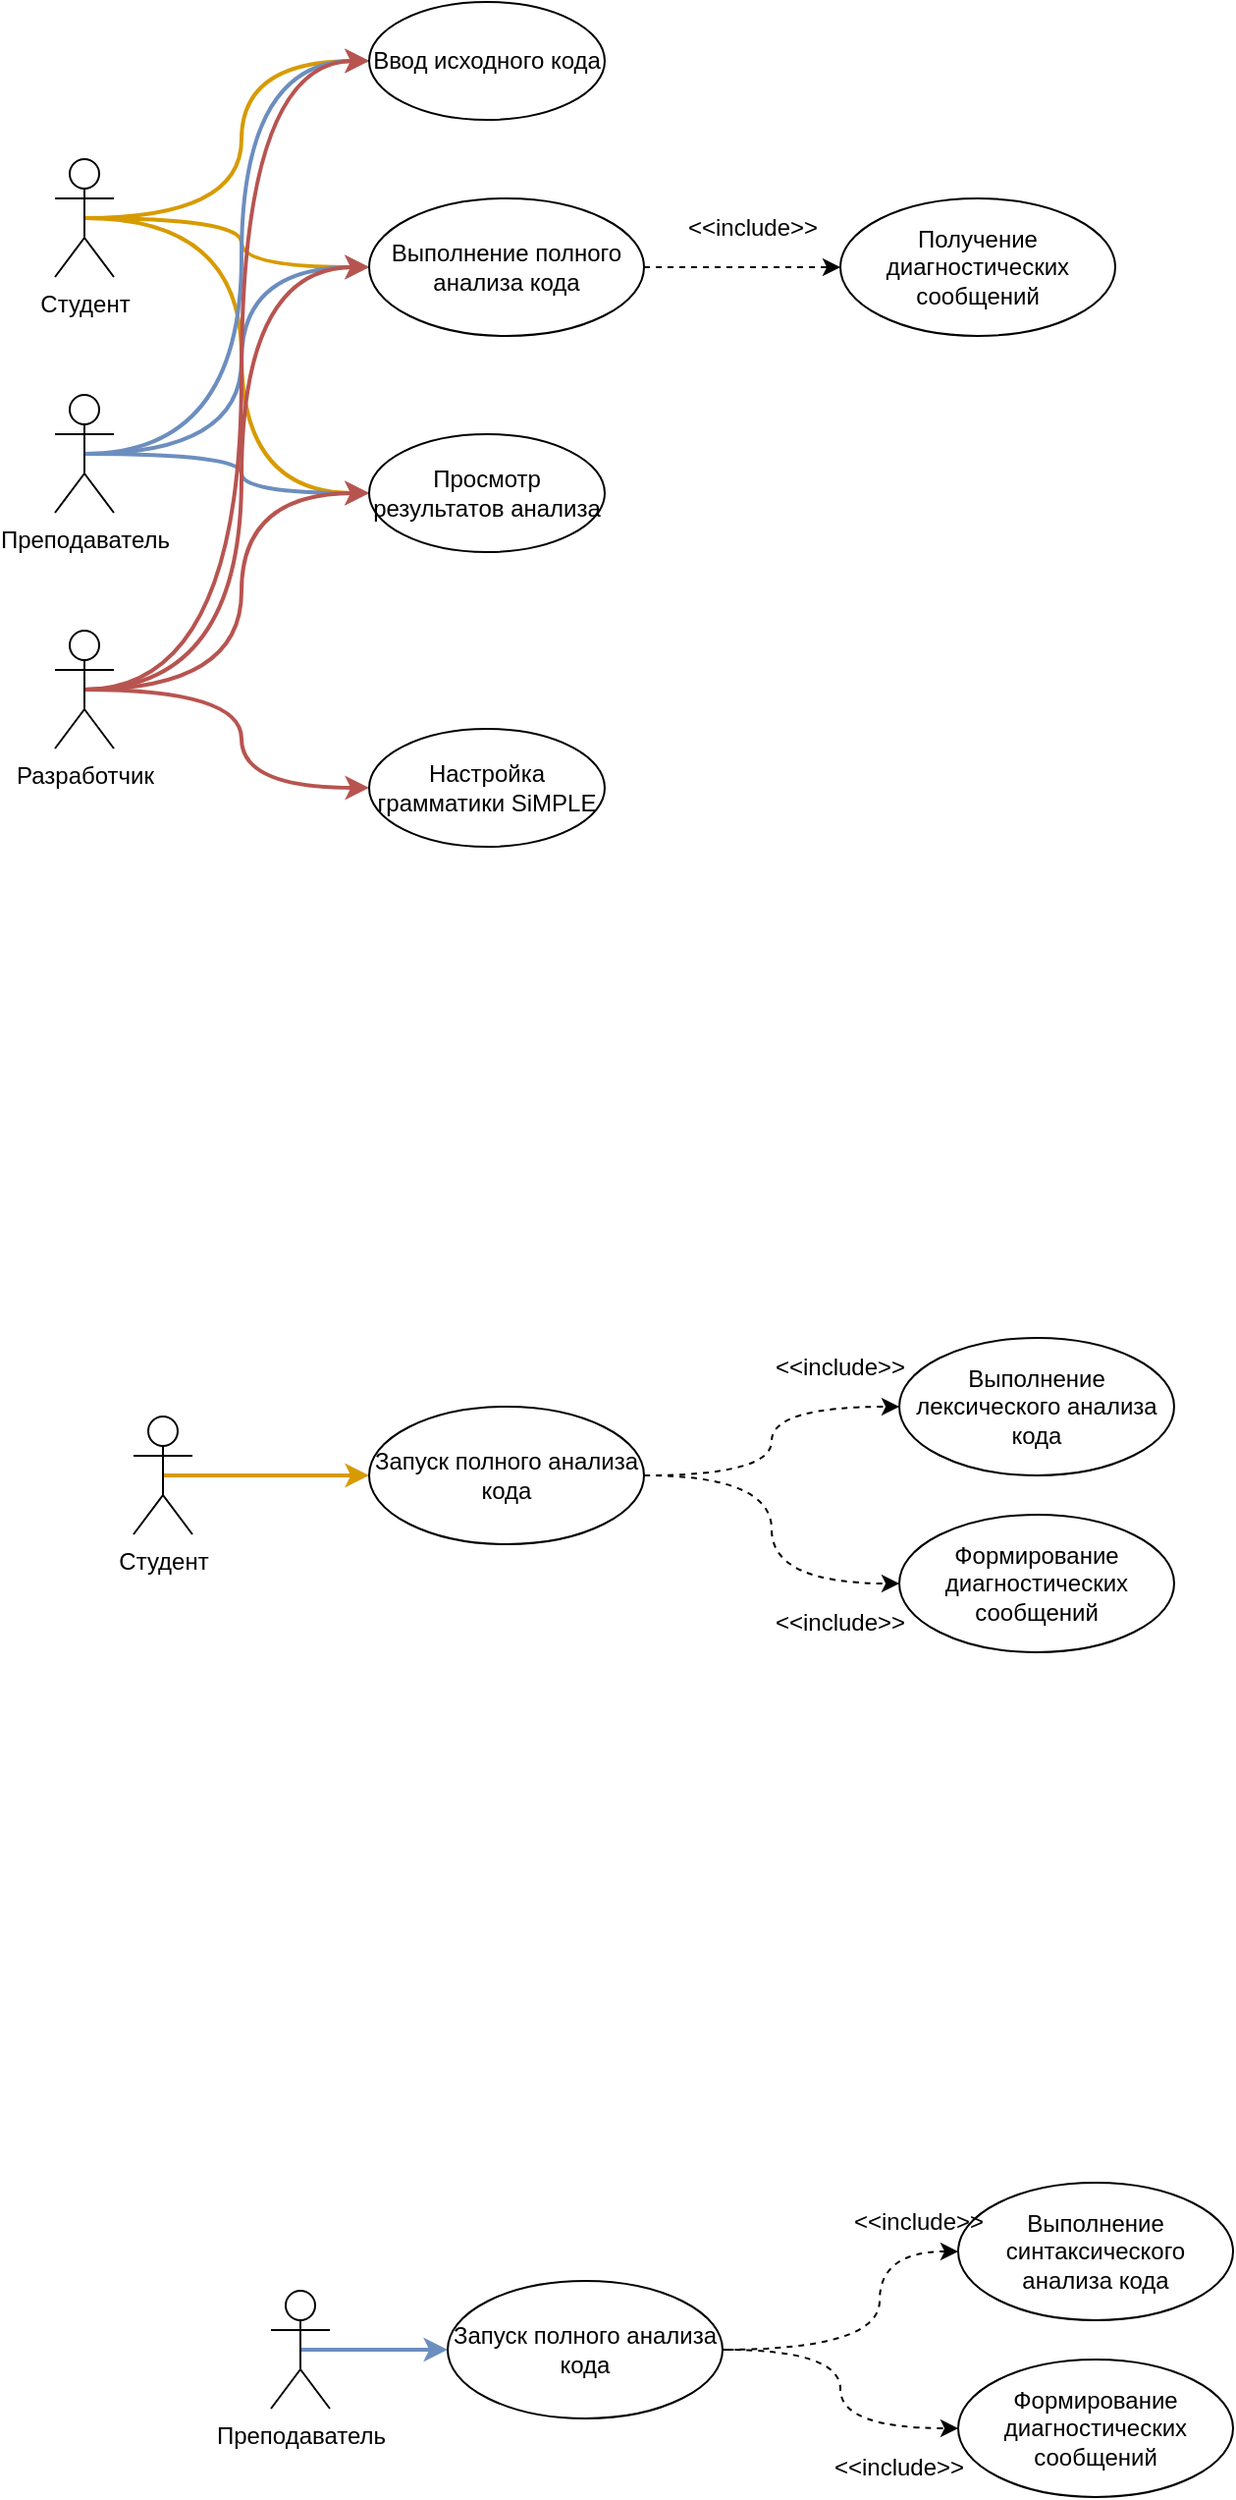 <mxfile version="27.0.9">
  <diagram name="Страница — 1" id="qq06UhHZfoiHL8ZSoJLL">
    <mxGraphModel dx="1043" dy="550" grid="1" gridSize="10" guides="1" tooltips="1" connect="1" arrows="1" fold="1" page="1" pageScale="1" pageWidth="827" pageHeight="1169" math="0" shadow="0">
      <root>
        <mxCell id="0" />
        <mxCell id="1" parent="0" />
        <mxCell id="ejryg9OmgfRNEuepGF5k-39" style="edgeStyle=orthogonalEdgeStyle;rounded=0;orthogonalLoop=1;jettySize=auto;html=1;exitX=0.5;exitY=0.5;exitDx=0;exitDy=0;exitPerimeter=0;entryX=0;entryY=0.5;entryDx=0;entryDy=0;fillColor=#ffe6cc;strokeColor=#d79b00;curved=1;strokeWidth=2;" parent="1" source="ejryg9OmgfRNEuepGF5k-30" target="ejryg9OmgfRNEuepGF5k-33" edge="1">
          <mxGeometry relative="1" as="geometry">
            <mxPoint x="220" y="30" as="targetPoint" />
          </mxGeometry>
        </mxCell>
        <mxCell id="ejryg9OmgfRNEuepGF5k-43" style="edgeStyle=orthogonalEdgeStyle;rounded=0;orthogonalLoop=1;jettySize=auto;html=1;exitX=0.5;exitY=0.5;exitDx=0;exitDy=0;exitPerimeter=0;entryX=0;entryY=0.5;entryDx=0;entryDy=0;curved=1;fillColor=#ffe6cc;strokeColor=#d79b00;strokeWidth=2;" parent="1" source="ejryg9OmgfRNEuepGF5k-30" target="ejryg9OmgfRNEuepGF5k-34" edge="1">
          <mxGeometry relative="1" as="geometry" />
        </mxCell>
        <mxCell id="ejryg9OmgfRNEuepGF5k-48" style="edgeStyle=orthogonalEdgeStyle;rounded=0;orthogonalLoop=1;jettySize=auto;html=1;exitX=0.5;exitY=0.5;exitDx=0;exitDy=0;exitPerimeter=0;entryX=0;entryY=0.5;entryDx=0;entryDy=0;fillColor=#ffe6cc;strokeColor=#d79b00;curved=1;strokeWidth=2;" parent="1" source="ejryg9OmgfRNEuepGF5k-30" target="ejryg9OmgfRNEuepGF5k-35" edge="1">
          <mxGeometry relative="1" as="geometry">
            <mxPoint x="240" y="270" as="targetPoint" />
          </mxGeometry>
        </mxCell>
        <mxCell id="ejryg9OmgfRNEuepGF5k-30" value="Студент" style="shape=umlActor;verticalLabelPosition=bottom;verticalAlign=top;html=1;outlineConnect=0;" parent="1" vertex="1">
          <mxGeometry x="80" y="100" width="30" height="60" as="geometry" />
        </mxCell>
        <mxCell id="ejryg9OmgfRNEuepGF5k-40" style="edgeStyle=orthogonalEdgeStyle;rounded=0;orthogonalLoop=1;jettySize=auto;html=1;exitX=0.5;exitY=0.5;exitDx=0;exitDy=0;exitPerimeter=0;entryX=0;entryY=0.5;entryDx=0;entryDy=0;fillColor=#dae8fc;strokeColor=#6c8ebf;curved=1;strokeWidth=2;" parent="1" source="ejryg9OmgfRNEuepGF5k-31" target="ejryg9OmgfRNEuepGF5k-33" edge="1">
          <mxGeometry relative="1" as="geometry" />
        </mxCell>
        <mxCell id="ejryg9OmgfRNEuepGF5k-44" style="edgeStyle=orthogonalEdgeStyle;rounded=0;orthogonalLoop=1;jettySize=auto;html=1;exitX=0.5;exitY=0.5;exitDx=0;exitDy=0;exitPerimeter=0;entryX=0;entryY=0.5;entryDx=0;entryDy=0;curved=1;fillColor=#dae8fc;strokeColor=#6c8ebf;strokeWidth=2;" parent="1" source="ejryg9OmgfRNEuepGF5k-31" target="ejryg9OmgfRNEuepGF5k-34" edge="1">
          <mxGeometry relative="1" as="geometry">
            <mxPoint x="240" y="150" as="targetPoint" />
          </mxGeometry>
        </mxCell>
        <mxCell id="qKFDXIMftN1Z1Y4vTRVo-23" style="edgeStyle=orthogonalEdgeStyle;rounded=0;orthogonalLoop=1;jettySize=auto;html=1;exitX=0.5;exitY=0.5;exitDx=0;exitDy=0;exitPerimeter=0;entryX=0;entryY=0.5;entryDx=0;entryDy=0;curved=1;fillColor=#dae8fc;strokeColor=#6c8ebf;strokeWidth=2;" parent="1" source="ejryg9OmgfRNEuepGF5k-31" target="ejryg9OmgfRNEuepGF5k-35" edge="1">
          <mxGeometry relative="1" as="geometry" />
        </mxCell>
        <mxCell id="ejryg9OmgfRNEuepGF5k-31" value="Преподаватель" style="shape=umlActor;verticalLabelPosition=bottom;verticalAlign=top;html=1;outlineConnect=0;" parent="1" vertex="1">
          <mxGeometry x="80" y="220" width="30" height="60" as="geometry" />
        </mxCell>
        <mxCell id="ejryg9OmgfRNEuepGF5k-41" style="edgeStyle=orthogonalEdgeStyle;rounded=0;orthogonalLoop=1;jettySize=auto;html=1;exitX=0.5;exitY=0.5;exitDx=0;exitDy=0;exitPerimeter=0;entryX=0;entryY=0.5;entryDx=0;entryDy=0;fillColor=#f8cecc;strokeColor=#b85450;curved=1;strokeWidth=2;" parent="1" source="ejryg9OmgfRNEuepGF5k-32" target="ejryg9OmgfRNEuepGF5k-33" edge="1">
          <mxGeometry relative="1" as="geometry" />
        </mxCell>
        <mxCell id="ejryg9OmgfRNEuepGF5k-45" style="edgeStyle=orthogonalEdgeStyle;rounded=0;orthogonalLoop=1;jettySize=auto;html=1;exitX=0.5;exitY=0.5;exitDx=0;exitDy=0;exitPerimeter=0;entryX=0;entryY=0.5;entryDx=0;entryDy=0;curved=1;fillColor=#f8cecc;strokeColor=#b85450;strokeWidth=2;" parent="1" source="ejryg9OmgfRNEuepGF5k-32" target="ejryg9OmgfRNEuepGF5k-34" edge="1">
          <mxGeometry relative="1" as="geometry" />
        </mxCell>
        <mxCell id="ejryg9OmgfRNEuepGF5k-46" style="edgeStyle=orthogonalEdgeStyle;rounded=0;orthogonalLoop=1;jettySize=auto;html=1;exitX=0.5;exitY=0.5;exitDx=0;exitDy=0;exitPerimeter=0;entryX=0;entryY=0.5;entryDx=0;entryDy=0;fillColor=#f8cecc;strokeColor=#b85450;curved=1;strokeWidth=2;" parent="1" source="ejryg9OmgfRNEuepGF5k-32" target="ejryg9OmgfRNEuepGF5k-35" edge="1">
          <mxGeometry relative="1" as="geometry" />
        </mxCell>
        <mxCell id="ejryg9OmgfRNEuepGF5k-49" style="edgeStyle=orthogonalEdgeStyle;rounded=0;orthogonalLoop=1;jettySize=auto;html=1;exitX=0.5;exitY=0.5;exitDx=0;exitDy=0;exitPerimeter=0;entryX=0;entryY=0.5;entryDx=0;entryDy=0;curved=1;fillColor=#f8cecc;strokeColor=#b85450;strokeWidth=2;" parent="1" source="ejryg9OmgfRNEuepGF5k-32" target="ejryg9OmgfRNEuepGF5k-37" edge="1">
          <mxGeometry relative="1" as="geometry" />
        </mxCell>
        <mxCell id="ejryg9OmgfRNEuepGF5k-32" value="Разработчик" style="shape=umlActor;verticalLabelPosition=bottom;verticalAlign=top;html=1;outlineConnect=0;" parent="1" vertex="1">
          <mxGeometry x="80" y="340" width="30" height="60" as="geometry" />
        </mxCell>
        <mxCell id="ejryg9OmgfRNEuepGF5k-33" value="Ввод исходного кода" style="ellipse;whiteSpace=wrap;html=1;" parent="1" vertex="1">
          <mxGeometry x="240" y="20" width="120" height="60" as="geometry" />
        </mxCell>
        <mxCell id="iEQID80zYS4lbPNo2Rt5-1" style="edgeStyle=orthogonalEdgeStyle;rounded=0;orthogonalLoop=1;jettySize=auto;html=1;exitX=1;exitY=0.5;exitDx=0;exitDy=0;entryX=0;entryY=0.5;entryDx=0;entryDy=0;dashed=1;" parent="1" source="ejryg9OmgfRNEuepGF5k-34" target="ejryg9OmgfRNEuepGF5k-53" edge="1">
          <mxGeometry relative="1" as="geometry" />
        </mxCell>
        <mxCell id="ejryg9OmgfRNEuepGF5k-34" value="Выполнение полного анализа кода" style="ellipse;whiteSpace=wrap;html=1;" parent="1" vertex="1">
          <mxGeometry x="240" y="120" width="140" height="70" as="geometry" />
        </mxCell>
        <mxCell id="ejryg9OmgfRNEuepGF5k-35" value="Просмотр результатов анализа" style="ellipse;whiteSpace=wrap;html=1;" parent="1" vertex="1">
          <mxGeometry x="240" y="240" width="120" height="60" as="geometry" />
        </mxCell>
        <mxCell id="ejryg9OmgfRNEuepGF5k-37" value="Настройка грамматики SiMPLE" style="ellipse;whiteSpace=wrap;html=1;" parent="1" vertex="1">
          <mxGeometry x="240" y="390" width="120" height="60" as="geometry" />
        </mxCell>
        <mxCell id="ejryg9OmgfRNEuepGF5k-53" value="Получение диагностических сообщений" style="ellipse;whiteSpace=wrap;html=1;" parent="1" vertex="1">
          <mxGeometry x="480" y="120" width="140" height="70" as="geometry" />
        </mxCell>
        <mxCell id="iEQID80zYS4lbPNo2Rt5-2" value="&amp;lt;&amp;lt;include&amp;gt;&amp;gt;" style="text;html=1;align=center;verticalAlign=middle;resizable=0;points=[];autosize=1;strokeColor=none;fillColor=none;" parent="1" vertex="1">
          <mxGeometry x="390" y="120" width="90" height="30" as="geometry" />
        </mxCell>
        <mxCell id="qKFDXIMftN1Z1Y4vTRVo-7" style="edgeStyle=orthogonalEdgeStyle;rounded=0;orthogonalLoop=1;jettySize=auto;html=1;exitX=0.5;exitY=0.5;exitDx=0;exitDy=0;exitPerimeter=0;entryX=0;entryY=0.5;entryDx=0;entryDy=0;fillColor=#ffe6cc;strokeColor=#d79b00;strokeWidth=2;curved=1;" parent="1" source="qKFDXIMftN1Z1Y4vTRVo-1" target="qKFDXIMftN1Z1Y4vTRVo-4" edge="1">
          <mxGeometry relative="1" as="geometry">
            <mxPoint x="240" y="770" as="targetPoint" />
          </mxGeometry>
        </mxCell>
        <mxCell id="qKFDXIMftN1Z1Y4vTRVo-1" value="Студент" style="shape=umlActor;verticalLabelPosition=bottom;verticalAlign=top;html=1;outlineConnect=0;" parent="1" vertex="1">
          <mxGeometry x="120" y="740" width="30" height="60" as="geometry" />
        </mxCell>
        <mxCell id="qKFDXIMftN1Z1Y4vTRVo-10" style="edgeStyle=orthogonalEdgeStyle;rounded=0;orthogonalLoop=1;jettySize=auto;html=1;exitX=1;exitY=0.5;exitDx=0;exitDy=0;entryX=0;entryY=0.5;entryDx=0;entryDy=0;dashed=1;curved=1;" parent="1" source="qKFDXIMftN1Z1Y4vTRVo-4" target="qKFDXIMftN1Z1Y4vTRVo-9" edge="1">
          <mxGeometry relative="1" as="geometry" />
        </mxCell>
        <mxCell id="qKFDXIMftN1Z1Y4vTRVo-18" style="edgeStyle=orthogonalEdgeStyle;rounded=0;orthogonalLoop=1;jettySize=auto;html=1;exitX=1;exitY=0.5;exitDx=0;exitDy=0;entryX=0;entryY=0.5;entryDx=0;entryDy=0;curved=1;dashed=1;" parent="1" source="qKFDXIMftN1Z1Y4vTRVo-4" target="qKFDXIMftN1Z1Y4vTRVo-15" edge="1">
          <mxGeometry relative="1" as="geometry" />
        </mxCell>
        <mxCell id="qKFDXIMftN1Z1Y4vTRVo-4" value="Запуск полного анализа кода" style="ellipse;whiteSpace=wrap;html=1;" parent="1" vertex="1">
          <mxGeometry x="240" y="735" width="140" height="70" as="geometry" />
        </mxCell>
        <mxCell id="qKFDXIMftN1Z1Y4vTRVo-9" value="Выполнение лексического анализа кода" style="ellipse;whiteSpace=wrap;html=1;" parent="1" vertex="1">
          <mxGeometry x="510" y="700" width="140" height="70" as="geometry" />
        </mxCell>
        <mxCell id="qKFDXIMftN1Z1Y4vTRVo-15" value="&lt;div&gt;Формирование диагностических сообщений&lt;/div&gt;" style="ellipse;whiteSpace=wrap;html=1;" parent="1" vertex="1">
          <mxGeometry x="510" y="790" width="140" height="70" as="geometry" />
        </mxCell>
        <mxCell id="qKFDXIMftN1Z1Y4vTRVo-19" value="&amp;lt;&amp;lt;include&amp;gt;&amp;gt;" style="text;html=1;align=center;verticalAlign=middle;whiteSpace=wrap;rounded=0;" parent="1" vertex="1">
          <mxGeometry x="450" y="700" width="60" height="30" as="geometry" />
        </mxCell>
        <mxCell id="qKFDXIMftN1Z1Y4vTRVo-22" value="&amp;lt;&amp;lt;include&amp;gt;&amp;gt;" style="text;html=1;align=center;verticalAlign=middle;whiteSpace=wrap;rounded=0;" parent="1" vertex="1">
          <mxGeometry x="450" y="830" width="60" height="30" as="geometry" />
        </mxCell>
        <mxCell id="I0BnDGjaRlDCPmHzQBoa-3" style="edgeStyle=orthogonalEdgeStyle;rounded=0;orthogonalLoop=1;jettySize=auto;html=1;exitX=0.5;exitY=0.5;exitDx=0;exitDy=0;exitPerimeter=0;entryX=0;entryY=0.5;entryDx=0;entryDy=0;fillColor=#dae8fc;strokeColor=#6c8ebf;strokeWidth=2;" edge="1" parent="1" source="I0BnDGjaRlDCPmHzQBoa-4" target="I0BnDGjaRlDCPmHzQBoa-10">
          <mxGeometry relative="1" as="geometry" />
        </mxCell>
        <mxCell id="I0BnDGjaRlDCPmHzQBoa-4" value="Преподаватель" style="shape=umlActor;verticalLabelPosition=bottom;verticalAlign=top;html=1;outlineConnect=0;" vertex="1" parent="1">
          <mxGeometry x="190" y="1185" width="30" height="60" as="geometry" />
        </mxCell>
        <mxCell id="I0BnDGjaRlDCPmHzQBoa-9" style="edgeStyle=orthogonalEdgeStyle;rounded=0;orthogonalLoop=1;jettySize=auto;html=1;exitX=1;exitY=0.5;exitDx=0;exitDy=0;entryX=0;entryY=0.5;entryDx=0;entryDy=0;curved=1;dashed=1;" edge="1" parent="1" source="I0BnDGjaRlDCPmHzQBoa-10" target="I0BnDGjaRlDCPmHzQBoa-15">
          <mxGeometry relative="1" as="geometry" />
        </mxCell>
        <mxCell id="I0BnDGjaRlDCPmHzQBoa-10" value="Запуск полного анализа кода" style="ellipse;whiteSpace=wrap;html=1;" vertex="1" parent="1">
          <mxGeometry x="280" y="1180" width="140" height="70" as="geometry" />
        </mxCell>
        <mxCell id="I0BnDGjaRlDCPmHzQBoa-12" style="edgeStyle=orthogonalEdgeStyle;rounded=0;orthogonalLoop=1;jettySize=auto;html=1;exitX=0;exitY=0.5;exitDx=0;exitDy=0;curved=1;endArrow=none;startFill=1;startArrow=classic;dashed=1;" edge="1" parent="1" source="I0BnDGjaRlDCPmHzQBoa-13" target="I0BnDGjaRlDCPmHzQBoa-10">
          <mxGeometry relative="1" as="geometry">
            <Array as="points">
              <mxPoint x="500" y="1165" />
              <mxPoint x="500" y="1215" />
            </Array>
          </mxGeometry>
        </mxCell>
        <mxCell id="I0BnDGjaRlDCPmHzQBoa-13" value="Выполнение синтаксического анализа кода" style="ellipse;whiteSpace=wrap;html=1;" vertex="1" parent="1">
          <mxGeometry x="540" y="1130" width="140" height="70" as="geometry" />
        </mxCell>
        <mxCell id="I0BnDGjaRlDCPmHzQBoa-15" value="&lt;div&gt;Формирование диагностических сообщений&lt;/div&gt;" style="ellipse;whiteSpace=wrap;html=1;" vertex="1" parent="1">
          <mxGeometry x="540" y="1220" width="140" height="70" as="geometry" />
        </mxCell>
        <mxCell id="I0BnDGjaRlDCPmHzQBoa-17" value="&amp;lt;&amp;lt;include&amp;gt;&amp;gt;" style="text;html=1;align=center;verticalAlign=middle;whiteSpace=wrap;rounded=0;" vertex="1" parent="1">
          <mxGeometry x="490" y="1135" width="60" height="30" as="geometry" />
        </mxCell>
        <mxCell id="I0BnDGjaRlDCPmHzQBoa-19" value="&amp;lt;&amp;lt;include&amp;gt;&amp;gt;" style="text;html=1;align=center;verticalAlign=middle;whiteSpace=wrap;rounded=0;" vertex="1" parent="1">
          <mxGeometry x="480" y="1260" width="60" height="30" as="geometry" />
        </mxCell>
      </root>
    </mxGraphModel>
  </diagram>
</mxfile>
